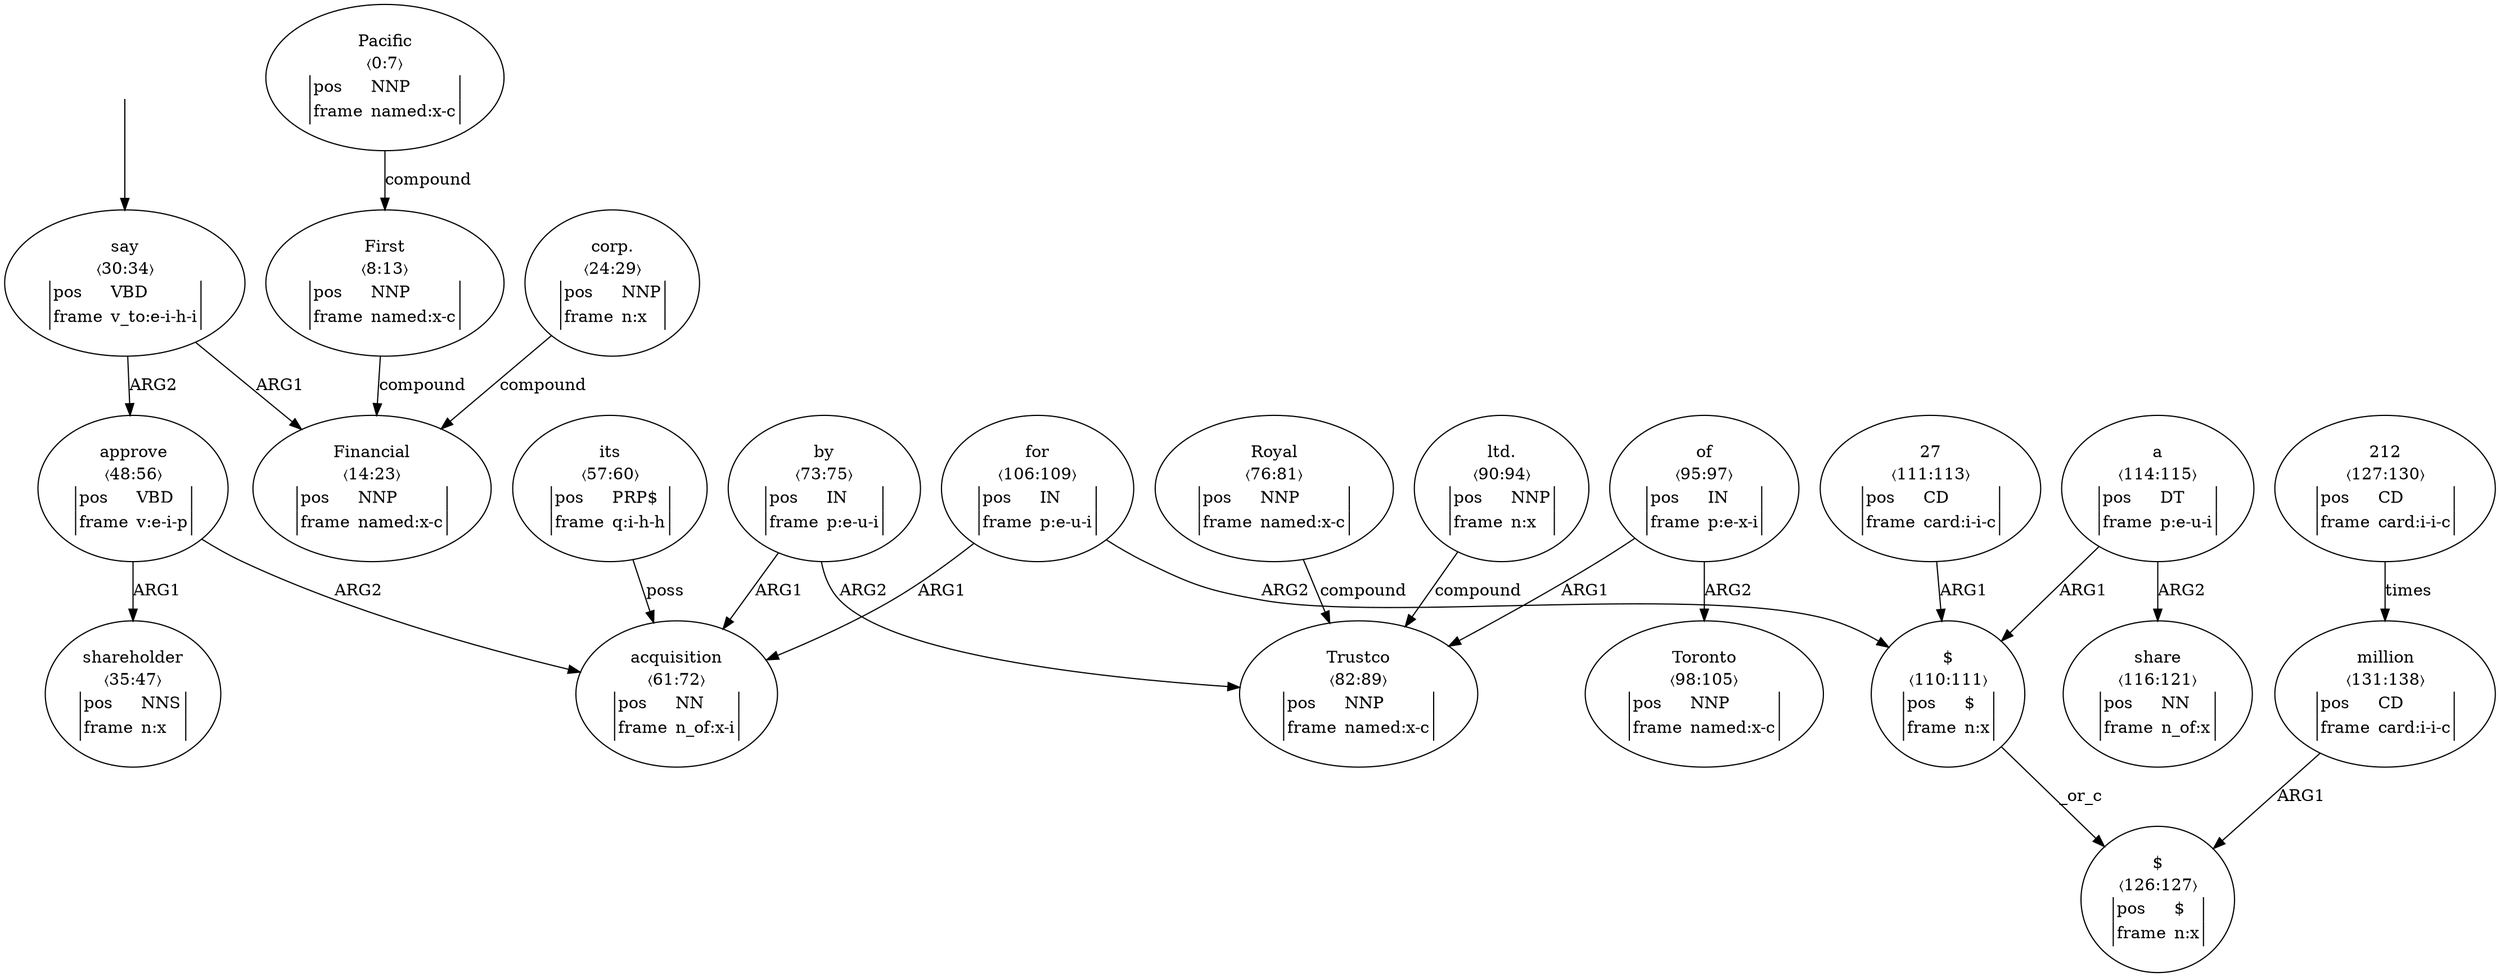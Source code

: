 digraph "20006001" {
  top [ style=invis ];
  top -> 4;
  0 [ label=<<table align="center" border="0" cellspacing="0"><tr><td colspan="2">Pacific</td></tr><tr><td colspan="2">〈0:7〉</td></tr><tr><td sides="l" border="1" align="left">pos</td><td sides="r" border="1" align="left">NNP</td></tr><tr><td sides="l" border="1" align="left">frame</td><td sides="r" border="1" align="left">named:x-c</td></tr></table>> ];
  1 [ label=<<table align="center" border="0" cellspacing="0"><tr><td colspan="2">First</td></tr><tr><td colspan="2">〈8:13〉</td></tr><tr><td sides="l" border="1" align="left">pos</td><td sides="r" border="1" align="left">NNP</td></tr><tr><td sides="l" border="1" align="left">frame</td><td sides="r" border="1" align="left">named:x-c</td></tr></table>> ];
  2 [ label=<<table align="center" border="0" cellspacing="0"><tr><td colspan="2">Financial</td></tr><tr><td colspan="2">〈14:23〉</td></tr><tr><td sides="l" border="1" align="left">pos</td><td sides="r" border="1" align="left">NNP</td></tr><tr><td sides="l" border="1" align="left">frame</td><td sides="r" border="1" align="left">named:x-c</td></tr></table>> ];
  3 [ label=<<table align="center" border="0" cellspacing="0"><tr><td colspan="2">corp.</td></tr><tr><td colspan="2">〈24:29〉</td></tr><tr><td sides="l" border="1" align="left">pos</td><td sides="r" border="1" align="left">NNP</td></tr><tr><td sides="l" border="1" align="left">frame</td><td sides="r" border="1" align="left">n:x</td></tr></table>> ];
  4 [ label=<<table align="center" border="0" cellspacing="0"><tr><td colspan="2">say</td></tr><tr><td colspan="2">〈30:34〉</td></tr><tr><td sides="l" border="1" align="left">pos</td><td sides="r" border="1" align="left">VBD</td></tr><tr><td sides="l" border="1" align="left">frame</td><td sides="r" border="1" align="left">v_to:e-i-h-i</td></tr></table>> ];
  5 [ label=<<table align="center" border="0" cellspacing="0"><tr><td colspan="2">shareholder</td></tr><tr><td colspan="2">〈35:47〉</td></tr><tr><td sides="l" border="1" align="left">pos</td><td sides="r" border="1" align="left">NNS</td></tr><tr><td sides="l" border="1" align="left">frame</td><td sides="r" border="1" align="left">n:x</td></tr></table>> ];
  6 [ label=<<table align="center" border="0" cellspacing="0"><tr><td colspan="2">approve</td></tr><tr><td colspan="2">〈48:56〉</td></tr><tr><td sides="l" border="1" align="left">pos</td><td sides="r" border="1" align="left">VBD</td></tr><tr><td sides="l" border="1" align="left">frame</td><td sides="r" border="1" align="left">v:e-i-p</td></tr></table>> ];
  7 [ label=<<table align="center" border="0" cellspacing="0"><tr><td colspan="2">its</td></tr><tr><td colspan="2">〈57:60〉</td></tr><tr><td sides="l" border="1" align="left">pos</td><td sides="r" border="1" align="left">PRP$</td></tr><tr><td sides="l" border="1" align="left">frame</td><td sides="r" border="1" align="left">q:i-h-h</td></tr></table>> ];
  8 [ label=<<table align="center" border="0" cellspacing="0"><tr><td colspan="2">acquisition</td></tr><tr><td colspan="2">〈61:72〉</td></tr><tr><td sides="l" border="1" align="left">pos</td><td sides="r" border="1" align="left">NN</td></tr><tr><td sides="l" border="1" align="left">frame</td><td sides="r" border="1" align="left">n_of:x-i</td></tr></table>> ];
  9 [ label=<<table align="center" border="0" cellspacing="0"><tr><td colspan="2">by</td></tr><tr><td colspan="2">〈73:75〉</td></tr><tr><td sides="l" border="1" align="left">pos</td><td sides="r" border="1" align="left">IN</td></tr><tr><td sides="l" border="1" align="left">frame</td><td sides="r" border="1" align="left">p:e-u-i</td></tr></table>> ];
  10 [ label=<<table align="center" border="0" cellspacing="0"><tr><td colspan="2">Royal</td></tr><tr><td colspan="2">〈76:81〉</td></tr><tr><td sides="l" border="1" align="left">pos</td><td sides="r" border="1" align="left">NNP</td></tr><tr><td sides="l" border="1" align="left">frame</td><td sides="r" border="1" align="left">named:x-c</td></tr></table>> ];
  11 [ label=<<table align="center" border="0" cellspacing="0"><tr><td colspan="2">Trustco</td></tr><tr><td colspan="2">〈82:89〉</td></tr><tr><td sides="l" border="1" align="left">pos</td><td sides="r" border="1" align="left">NNP</td></tr><tr><td sides="l" border="1" align="left">frame</td><td sides="r" border="1" align="left">named:x-c</td></tr></table>> ];
  12 [ label=<<table align="center" border="0" cellspacing="0"><tr><td colspan="2">ltd.</td></tr><tr><td colspan="2">〈90:94〉</td></tr><tr><td sides="l" border="1" align="left">pos</td><td sides="r" border="1" align="left">NNP</td></tr><tr><td sides="l" border="1" align="left">frame</td><td sides="r" border="1" align="left">n:x</td></tr></table>> ];
  13 [ label=<<table align="center" border="0" cellspacing="0"><tr><td colspan="2">of</td></tr><tr><td colspan="2">〈95:97〉</td></tr><tr><td sides="l" border="1" align="left">pos</td><td sides="r" border="1" align="left">IN</td></tr><tr><td sides="l" border="1" align="left">frame</td><td sides="r" border="1" align="left">p:e-x-i</td></tr></table>> ];
  14 [ label=<<table align="center" border="0" cellspacing="0"><tr><td colspan="2">Toronto</td></tr><tr><td colspan="2">〈98:105〉</td></tr><tr><td sides="l" border="1" align="left">pos</td><td sides="r" border="1" align="left">NNP</td></tr><tr><td sides="l" border="1" align="left">frame</td><td sides="r" border="1" align="left">named:x-c</td></tr></table>> ];
  15 [ label=<<table align="center" border="0" cellspacing="0"><tr><td colspan="2">for</td></tr><tr><td colspan="2">〈106:109〉</td></tr><tr><td sides="l" border="1" align="left">pos</td><td sides="r" border="1" align="left">IN</td></tr><tr><td sides="l" border="1" align="left">frame</td><td sides="r" border="1" align="left">p:e-u-i</td></tr></table>> ];
  16 [ label=<<table align="center" border="0" cellspacing="0"><tr><td colspan="2">$</td></tr><tr><td colspan="2">〈110:111〉</td></tr><tr><td sides="l" border="1" align="left">pos</td><td sides="r" border="1" align="left">$</td></tr><tr><td sides="l" border="1" align="left">frame</td><td sides="r" border="1" align="left">n:x</td></tr></table>> ];
  17 [ label=<<table align="center" border="0" cellspacing="0"><tr><td colspan="2">27</td></tr><tr><td colspan="2">〈111:113〉</td></tr><tr><td sides="l" border="1" align="left">pos</td><td sides="r" border="1" align="left">CD</td></tr><tr><td sides="l" border="1" align="left">frame</td><td sides="r" border="1" align="left">card:i-i-c</td></tr></table>> ];
  18 [ label=<<table align="center" border="0" cellspacing="0"><tr><td colspan="2">a</td></tr><tr><td colspan="2">〈114:115〉</td></tr><tr><td sides="l" border="1" align="left">pos</td><td sides="r" border="1" align="left">DT</td></tr><tr><td sides="l" border="1" align="left">frame</td><td sides="r" border="1" align="left">p:e-u-i</td></tr></table>> ];
  19 [ label=<<table align="center" border="0" cellspacing="0"><tr><td colspan="2">share</td></tr><tr><td colspan="2">〈116:121〉</td></tr><tr><td sides="l" border="1" align="left">pos</td><td sides="r" border="1" align="left">NN</td></tr><tr><td sides="l" border="1" align="left">frame</td><td sides="r" border="1" align="left">n_of:x</td></tr></table>> ];
  22 [ label=<<table align="center" border="0" cellspacing="0"><tr><td colspan="2">$</td></tr><tr><td colspan="2">〈126:127〉</td></tr><tr><td sides="l" border="1" align="left">pos</td><td sides="r" border="1" align="left">$</td></tr><tr><td sides="l" border="1" align="left">frame</td><td sides="r" border="1" align="left">n:x</td></tr></table>> ];
  23 [ label=<<table align="center" border="0" cellspacing="0"><tr><td colspan="2">212</td></tr><tr><td colspan="2">〈127:130〉</td></tr><tr><td sides="l" border="1" align="left">pos</td><td sides="r" border="1" align="left">CD</td></tr><tr><td sides="l" border="1" align="left">frame</td><td sides="r" border="1" align="left">card:i-i-c</td></tr></table>> ];
  24 [ label=<<table align="center" border="0" cellspacing="0"><tr><td colspan="2">million</td></tr><tr><td colspan="2">〈131:138〉</td></tr><tr><td sides="l" border="1" align="left">pos</td><td sides="r" border="1" align="left">CD</td></tr><tr><td sides="l" border="1" align="left">frame</td><td sides="r" border="1" align="left">card:i-i-c</td></tr></table>> ];
  9 -> 11 [ label="ARG2" ];
  0 -> 1 [ label="compound" ];
  6 -> 5 [ label="ARG1" ];
  15 -> 8 [ label="ARG1" ];
  7 -> 8 [ label="poss" ];
  24 -> 22 [ label="ARG1" ];
  4 -> 2 [ label="ARG1" ];
  23 -> 24 [ label="times" ];
  13 -> 11 [ label="ARG1" ];
  9 -> 8 [ label="ARG1" ];
  16 -> 22 [ label="_or_c" ];
  17 -> 16 [ label="ARG1" ];
  3 -> 2 [ label="compound" ];
  18 -> 19 [ label="ARG2" ];
  12 -> 11 [ label="compound" ];
  6 -> 8 [ label="ARG2" ];
  10 -> 11 [ label="compound" ];
  18 -> 16 [ label="ARG1" ];
  1 -> 2 [ label="compound" ];
  4 -> 6 [ label="ARG2" ];
  15 -> 16 [ label="ARG2" ];
  13 -> 14 [ label="ARG2" ];
}

